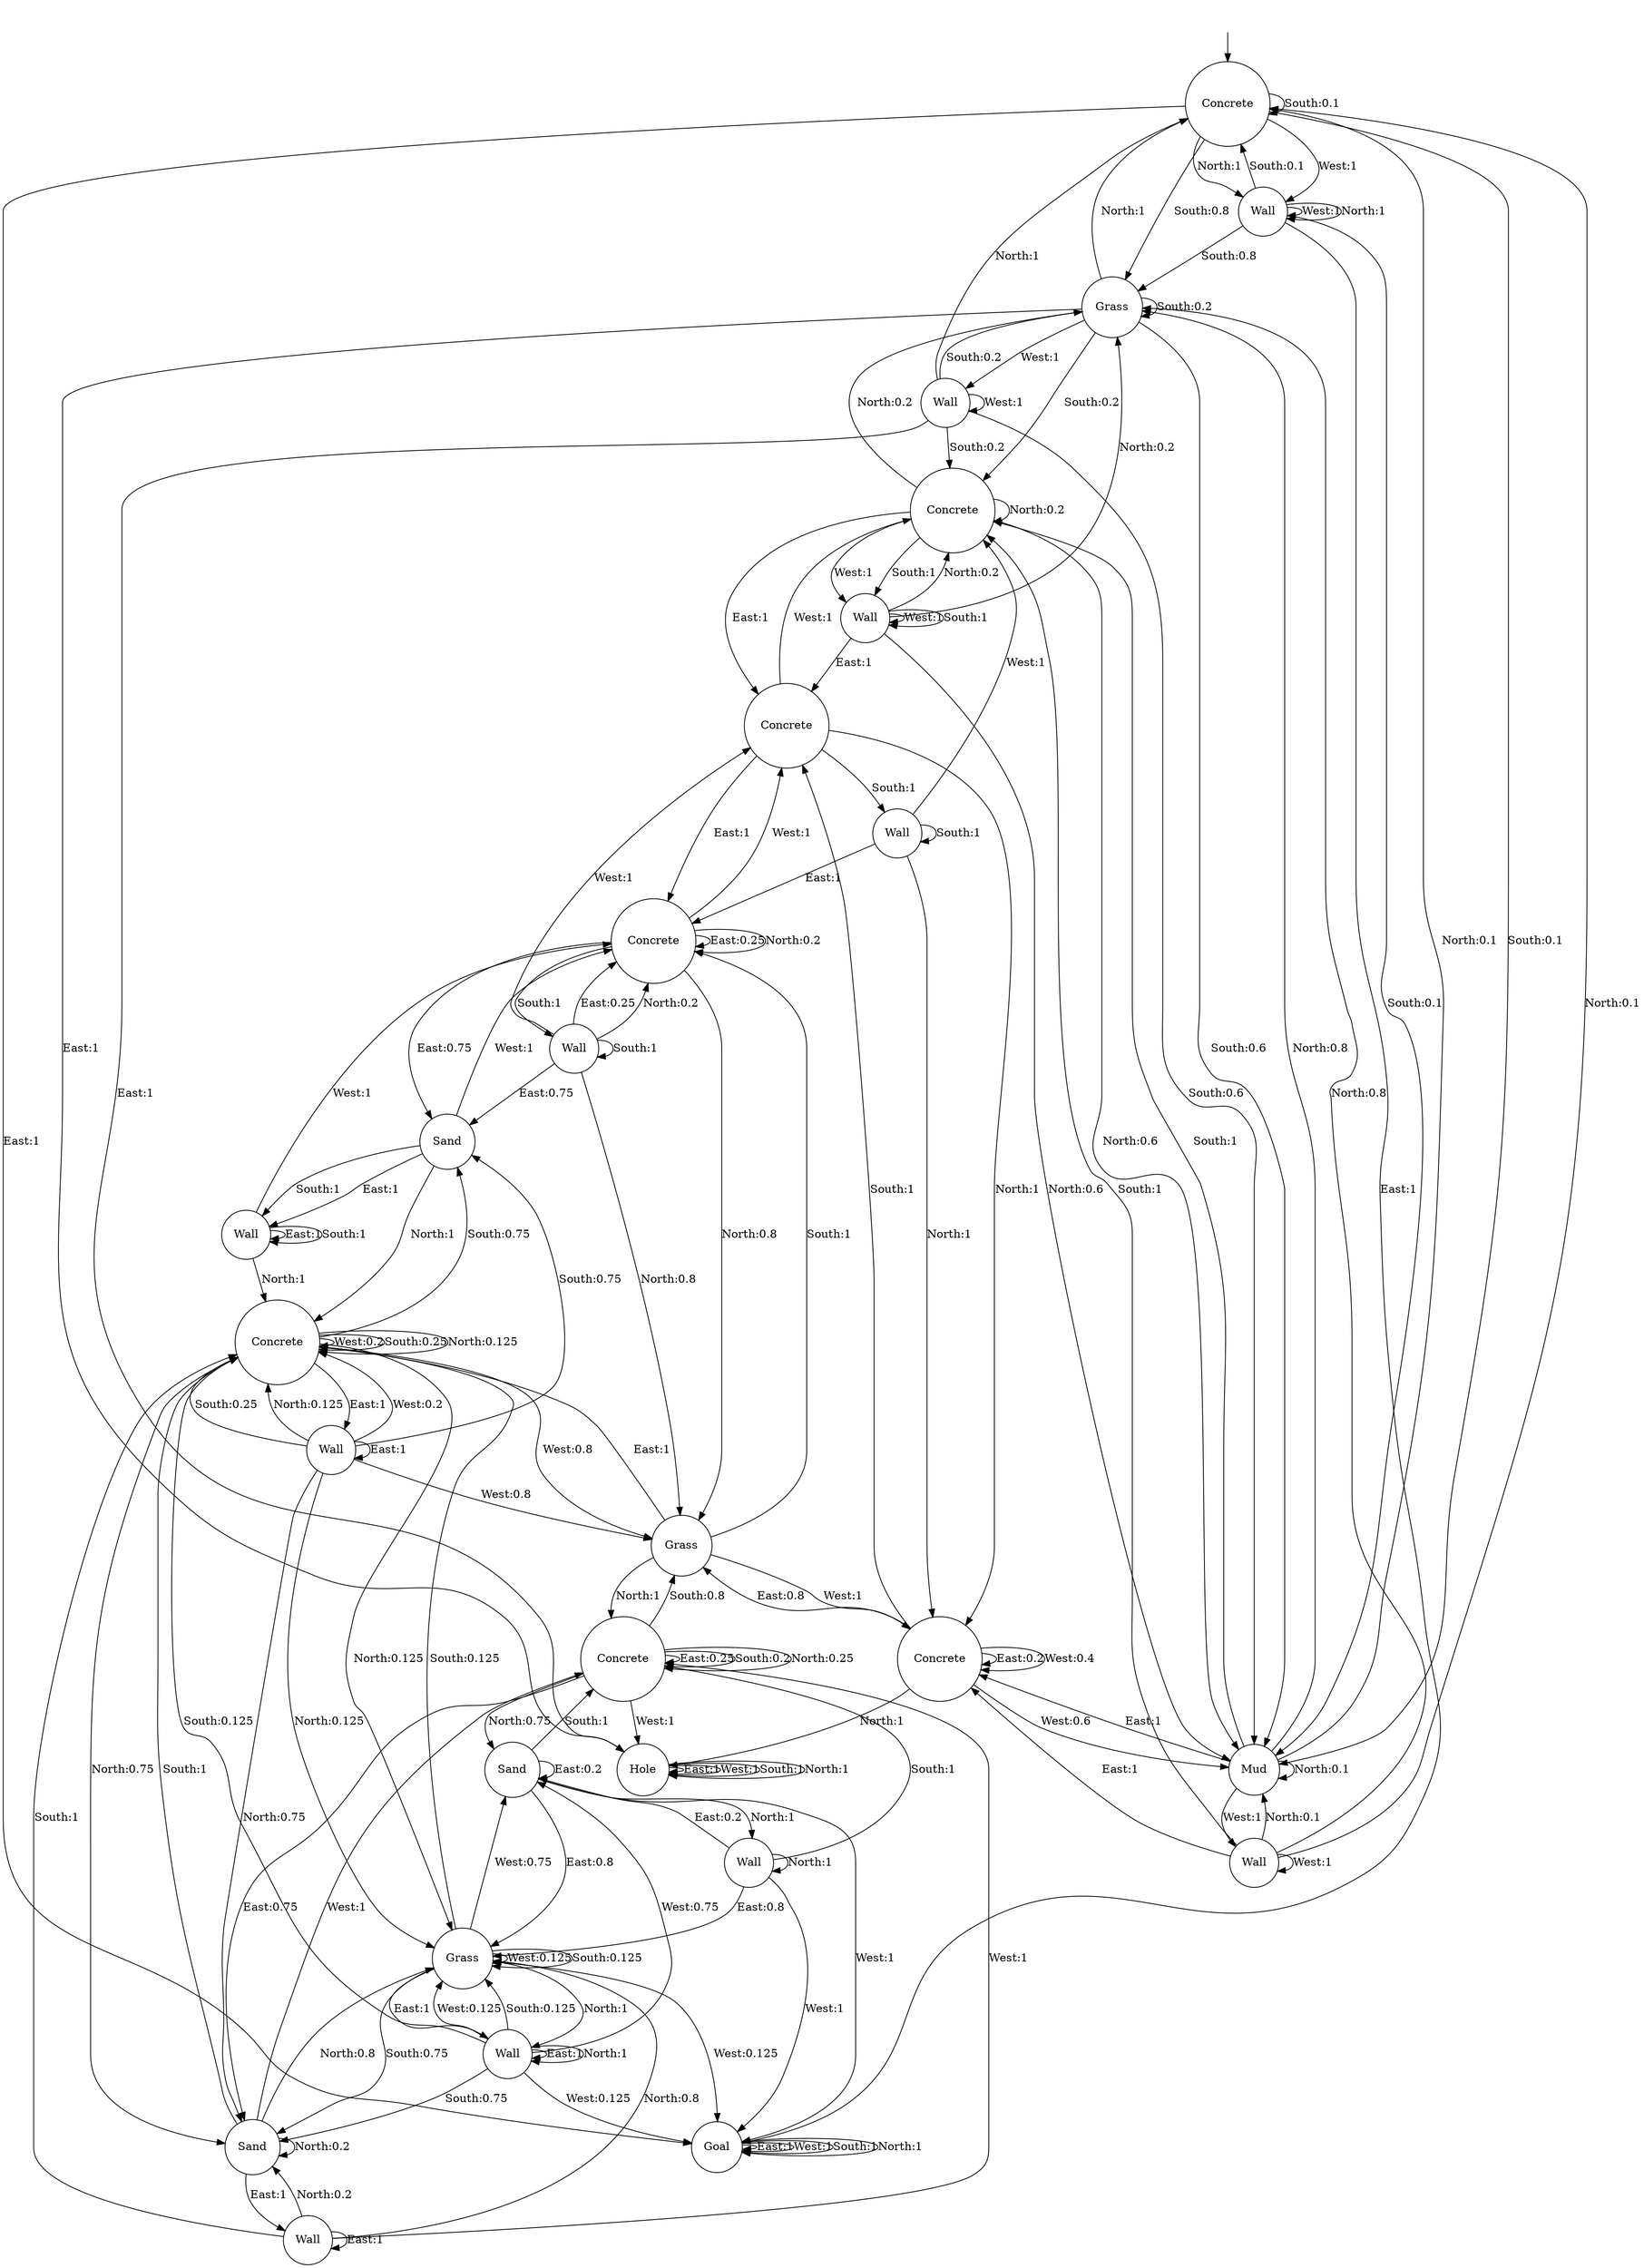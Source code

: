 digraph g {
__start0 [label="" shape="none"];
0 [shape="circle" label="Concrete"];
1 [shape="circle" label="Wall"];
2 [shape="circle" label="Wall"];
3 [shape="circle" label="Grass"];
4 [shape="circle" label="Wall"];
5 [shape="circle" label="Mud"];
6 [shape="circle" label="Concrete"];
7 [shape="circle" label="Wall"];
8 [shape="circle" label="Goal"];
9 [shape="circle" label="Hole"];
10 [shape="circle" label="Concrete"];
11 [shape="circle" label="Concrete"];
12 [shape="circle" label="Wall"];
13 [shape="circle" label="Wall"];
14 [shape="circle" label="Sand"];
15 [shape="circle" label="Concrete"];
16 [shape="circle" label="Grass"];
17 [shape="circle" label="Concrete"];
18 [shape="circle" label="Wall"];
19 [shape="circle" label="Wall"];
20 [shape="circle" label="Grass"];
21 [shape="circle" label="Wall"];
22 [shape="circle" label="Sand"];
23 [shape="circle" label="Concrete"];
24 [shape="circle" label="Wall"];
25 [shape="circle" label="Wall"];
26 [shape="circle" label="Sand"];
0 -> 8 [label="East:1"];
0 -> 1 [label="West:1"];
0 -> 0 [label="South:0.1"];
0 -> 3 [label="South:0.8"];
0 -> 5 [label="South:0.1"];
0 -> 1 [label="North:1"];
1 -> 8 [label="East:1"];
1 -> 1 [label="West:1"];
1 -> 0 [label="South:0.1"];
1 -> 3 [label="South:0.8"];
1 -> 5 [label="South:0.1"];
1 -> 1 [label="North:1"];
2 -> 9 [label="East:1"];
2 -> 2 [label="West:1"];
2 -> 3 [label="South:0.2"];
2 -> 5 [label="South:0.6"];
2 -> 6 [label="South:0.2"];
2 -> 0 [label="North:1"];
3 -> 9 [label="East:1"];
3 -> 2 [label="West:1"];
3 -> 3 [label="South:0.2"];
3 -> 5 [label="South:0.6"];
3 -> 6 [label="South:0.2"];
3 -> 0 [label="North:1"];
4 -> 10 [label="East:1"];
4 -> 4 [label="West:1"];
4 -> 6 [label="South:1"];
4 -> 0 [label="North:0.1"];
4 -> 3 [label="North:0.8"];
4 -> 5 [label="North:0.1"];
5 -> 10 [label="East:1"];
5 -> 4 [label="West:1"];
5 -> 6 [label="South:1"];
5 -> 0 [label="North:0.1"];
5 -> 3 [label="North:0.8"];
5 -> 5 [label="North:0.1"];
6 -> 11 [label="East:1"];
6 -> 7 [label="West:1"];
6 -> 7 [label="South:1"];
6 -> 3 [label="North:0.2"];
6 -> 5 [label="North:0.6"];
6 -> 6 [label="North:0.2"];
7 -> 11 [label="East:1"];
7 -> 7 [label="West:1"];
7 -> 7 [label="South:1"];
7 -> 3 [label="North:0.2"];
7 -> 5 [label="North:0.6"];
7 -> 6 [label="North:0.2"];
8 -> 8 [label="East:1"];
8 -> 8 [label="West:1"];
8 -> 8 [label="South:1"];
8 -> 8 [label="North:1"];
9 -> 9 [label="East:1"];
9 -> 9 [label="West:1"];
9 -> 9 [label="South:1"];
9 -> 9 [label="North:1"];
10 -> 10 [label="East:0.2"];
10 -> 16 [label="East:0.8"];
10 -> 5 [label="West:0.6"];
10 -> 10 [label="West:0.4"];
10 -> 11 [label="South:1"];
10 -> 9 [label="North:1"];
11 -> 17 [label="East:1"];
11 -> 6 [label="West:1"];
11 -> 12 [label="South:1"];
11 -> 10 [label="North:1"];
12 -> 17 [label="East:1"];
12 -> 6 [label="West:1"];
12 -> 12 [label="South:1"];
12 -> 10 [label="North:1"];
13 -> 14 [label="East:0.2"];
13 -> 20 [label="East:0.8"];
13 -> 8 [label="West:1"];
13 -> 15 [label="South:1"];
13 -> 13 [label="North:1"];
14 -> 14 [label="East:0.2"];
14 -> 20 [label="East:0.8"];
14 -> 8 [label="West:1"];
14 -> 15 [label="South:1"];
14 -> 13 [label="North:1"];
15 -> 15 [label="East:0.25"];
15 -> 22 [label="East:0.75"];
15 -> 9 [label="West:1"];
15 -> 15 [label="South:0.2"];
15 -> 16 [label="South:0.8"];
15 -> 14 [label="North:0.75"];
15 -> 15 [label="North:0.25"];
16 -> 23 [label="East:1"];
16 -> 10 [label="West:1"];
16 -> 17 [label="South:1"];
16 -> 15 [label="North:1"];
17 -> 17 [label="East:0.25"];
17 -> 26 [label="East:0.75"];
17 -> 11 [label="West:1"];
17 -> 18 [label="South:1"];
17 -> 16 [label="North:0.8"];
17 -> 17 [label="North:0.2"];
18 -> 17 [label="East:0.25"];
18 -> 26 [label="East:0.75"];
18 -> 11 [label="West:1"];
18 -> 18 [label="South:1"];
18 -> 16 [label="North:0.8"];
18 -> 17 [label="North:0.2"];
19 -> 19 [label="East:1"];
19 -> 8 [label="West:0.125"];
19 -> 14 [label="West:0.75"];
19 -> 20 [label="West:0.125"];
19 -> 20 [label="South:0.125"];
19 -> 22 [label="South:0.75"];
19 -> 23 [label="South:0.125"];
19 -> 19 [label="North:1"];
20 -> 19 [label="East:1"];
20 -> 8 [label="West:0.125"];
20 -> 14 [label="West:0.75"];
20 -> 20 [label="West:0.125"];
20 -> 20 [label="South:0.125"];
20 -> 22 [label="South:0.75"];
20 -> 23 [label="South:0.125"];
20 -> 19 [label="North:1"];
21 -> 21 [label="East:1"];
21 -> 15 [label="West:1"];
21 -> 23 [label="South:1"];
21 -> 20 [label="North:0.8"];
21 -> 22 [label="North:0.2"];
22 -> 21 [label="East:1"];
22 -> 15 [label="West:1"];
22 -> 23 [label="South:1"];
22 -> 20 [label="North:0.8"];
22 -> 22 [label="North:0.2"];
23 -> 24 [label="East:1"];
23 -> 16 [label="West:0.8"];
23 -> 23 [label="West:0.2"];
23 -> 23 [label="South:0.25"];
23 -> 26 [label="South:0.75"];
23 -> 20 [label="North:0.125"];
23 -> 22 [label="North:0.75"];
23 -> 23 [label="North:0.125"];
24 -> 24 [label="East:1"];
24 -> 16 [label="West:0.8"];
24 -> 23 [label="West:0.2"];
24 -> 23 [label="South:0.25"];
24 -> 26 [label="South:0.75"];
24 -> 20 [label="North:0.125"];
24 -> 22 [label="North:0.75"];
24 -> 23 [label="North:0.125"];
25 -> 25 [label="East:1"];
25 -> 17 [label="West:1"];
25 -> 25 [label="South:1"];
25 -> 23 [label="North:1"];
26 -> 25 [label="East:1"];
26 -> 17 [label="West:1"];
26 -> 25 [label="South:1"];
26 -> 23 [label="North:1"];
__start0 -> 0;
}
